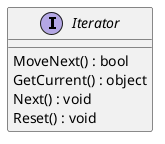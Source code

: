 @startuml
interface Iterator {
    MoveNext() : bool
    GetCurrent() : object
    Next() : void
    Reset() : void
}
@enduml
